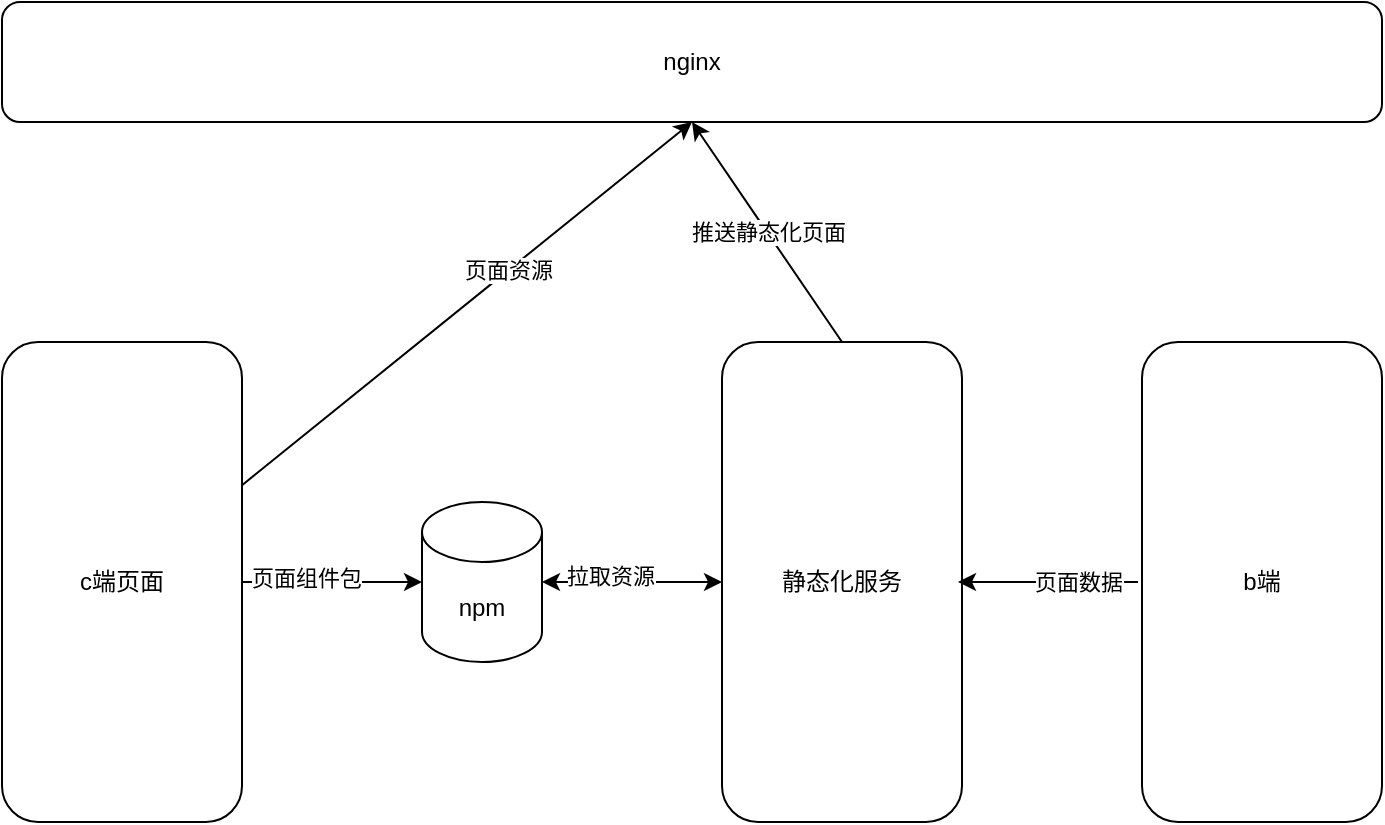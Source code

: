<mxfile version="13.9.9" type="github">
  <diagram id="jTiUC8EJ0isUZAk2S-5C" name="Page-1">
    <mxGraphModel dx="946" dy="646" grid="1" gridSize="10" guides="1" tooltips="1" connect="1" arrows="1" fold="1" page="1" pageScale="1" pageWidth="827" pageHeight="1169" math="0" shadow="0">
      <root>
        <mxCell id="0" />
        <mxCell id="1" parent="0" />
        <mxCell id="Qn6LXsjBXS8K-YAON7_N-1" value="c端页面" style="rounded=1;whiteSpace=wrap;html=1;" vertex="1" parent="1">
          <mxGeometry x="10" y="190" width="120" height="240" as="geometry" />
        </mxCell>
        <mxCell id="Qn6LXsjBXS8K-YAON7_N-3" value="npm" style="shape=cylinder3;whiteSpace=wrap;html=1;boundedLbl=1;backgroundOutline=1;size=15;" vertex="1" parent="1">
          <mxGeometry x="220" y="270" width="60" height="80" as="geometry" />
        </mxCell>
        <mxCell id="Qn6LXsjBXS8K-YAON7_N-4" value="静态化服务" style="rounded=1;whiteSpace=wrap;html=1;" vertex="1" parent="1">
          <mxGeometry x="370" y="190" width="120" height="240" as="geometry" />
        </mxCell>
        <mxCell id="Qn6LXsjBXS8K-YAON7_N-18" style="edgeStyle=orthogonalEdgeStyle;rounded=0;orthogonalLoop=1;jettySize=auto;html=1;exitX=0;exitY=0.5;exitDx=0;exitDy=0;entryX=1;entryY=0.5;entryDx=0;entryDy=0;" edge="1" parent="1">
          <mxGeometry relative="1" as="geometry">
            <mxPoint x="578" y="310" as="sourcePoint" />
            <mxPoint x="488" y="310" as="targetPoint" />
            <Array as="points">
              <mxPoint x="518" y="310" />
              <mxPoint x="518" y="310" />
            </Array>
          </mxGeometry>
        </mxCell>
        <mxCell id="Qn6LXsjBXS8K-YAON7_N-19" value="页面数据" style="edgeLabel;html=1;align=center;verticalAlign=middle;resizable=0;points=[];" vertex="1" connectable="0" parent="Qn6LXsjBXS8K-YAON7_N-18">
          <mxGeometry x="-0.222" y="4" relative="1" as="geometry">
            <mxPoint x="5" y="-4" as="offset" />
          </mxGeometry>
        </mxCell>
        <mxCell id="Qn6LXsjBXS8K-YAON7_N-5" value="b端" style="rounded=1;whiteSpace=wrap;html=1;" vertex="1" parent="1">
          <mxGeometry x="580" y="190" width="120" height="240" as="geometry" />
        </mxCell>
        <mxCell id="Qn6LXsjBXS8K-YAON7_N-8" value="nginx" style="rounded=1;whiteSpace=wrap;html=1;" vertex="1" parent="1">
          <mxGeometry x="10" y="20" width="690" height="60" as="geometry" />
        </mxCell>
        <mxCell id="Qn6LXsjBXS8K-YAON7_N-9" value="" style="endArrow=classic;html=1;entryX=0.5;entryY=1;entryDx=0;entryDy=0;" edge="1" parent="1" source="Qn6LXsjBXS8K-YAON7_N-1" target="Qn6LXsjBXS8K-YAON7_N-8">
          <mxGeometry width="50" height="50" relative="1" as="geometry">
            <mxPoint x="120" y="180" as="sourcePoint" />
            <mxPoint x="170" y="130" as="targetPoint" />
          </mxGeometry>
        </mxCell>
        <mxCell id="Qn6LXsjBXS8K-YAON7_N-10" value="页面资源" style="edgeLabel;html=1;align=center;verticalAlign=middle;resizable=0;points=[];" vertex="1" connectable="0" parent="Qn6LXsjBXS8K-YAON7_N-9">
          <mxGeometry x="0.181" relative="1" as="geometry">
            <mxPoint y="-1" as="offset" />
          </mxGeometry>
        </mxCell>
        <mxCell id="Qn6LXsjBXS8K-YAON7_N-11" value="" style="endArrow=classic;html=1;entryX=0;entryY=0.5;entryDx=0;entryDy=0;entryPerimeter=0;" edge="1" parent="1" source="Qn6LXsjBXS8K-YAON7_N-1" target="Qn6LXsjBXS8K-YAON7_N-3">
          <mxGeometry width="50" height="50" relative="1" as="geometry">
            <mxPoint x="130" y="360" as="sourcePoint" />
            <mxPoint x="200.711" y="310" as="targetPoint" />
          </mxGeometry>
        </mxCell>
        <mxCell id="Qn6LXsjBXS8K-YAON7_N-12" value="页面组件包" style="edgeLabel;html=1;align=center;verticalAlign=middle;resizable=0;points=[];" vertex="1" connectable="0" parent="Qn6LXsjBXS8K-YAON7_N-11">
          <mxGeometry x="-0.293" y="2" relative="1" as="geometry">
            <mxPoint as="offset" />
          </mxGeometry>
        </mxCell>
        <mxCell id="Qn6LXsjBXS8K-YAON7_N-14" value="" style="endArrow=classic;startArrow=classic;html=1;entryX=0;entryY=0.5;entryDx=0;entryDy=0;" edge="1" parent="1" source="Qn6LXsjBXS8K-YAON7_N-3" target="Qn6LXsjBXS8K-YAON7_N-4">
          <mxGeometry width="50" height="50" relative="1" as="geometry">
            <mxPoint x="270" y="350" as="sourcePoint" />
            <mxPoint x="320" y="300" as="targetPoint" />
          </mxGeometry>
        </mxCell>
        <mxCell id="Qn6LXsjBXS8K-YAON7_N-15" value="拉取资源" style="edgeLabel;html=1;align=center;verticalAlign=middle;resizable=0;points=[];" vertex="1" connectable="0" parent="Qn6LXsjBXS8K-YAON7_N-14">
          <mxGeometry x="-0.244" y="3" relative="1" as="geometry">
            <mxPoint as="offset" />
          </mxGeometry>
        </mxCell>
        <mxCell id="Qn6LXsjBXS8K-YAON7_N-20" value="推送静态化页面" style="endArrow=classic;html=1;entryX=0.5;entryY=1;entryDx=0;entryDy=0;exitX=0.5;exitY=0;exitDx=0;exitDy=0;" edge="1" parent="1" source="Qn6LXsjBXS8K-YAON7_N-4" target="Qn6LXsjBXS8K-YAON7_N-8">
          <mxGeometry width="50" height="50" relative="1" as="geometry">
            <mxPoint x="390" y="220" as="sourcePoint" />
            <mxPoint x="440" y="170" as="targetPoint" />
          </mxGeometry>
        </mxCell>
      </root>
    </mxGraphModel>
  </diagram>
</mxfile>
